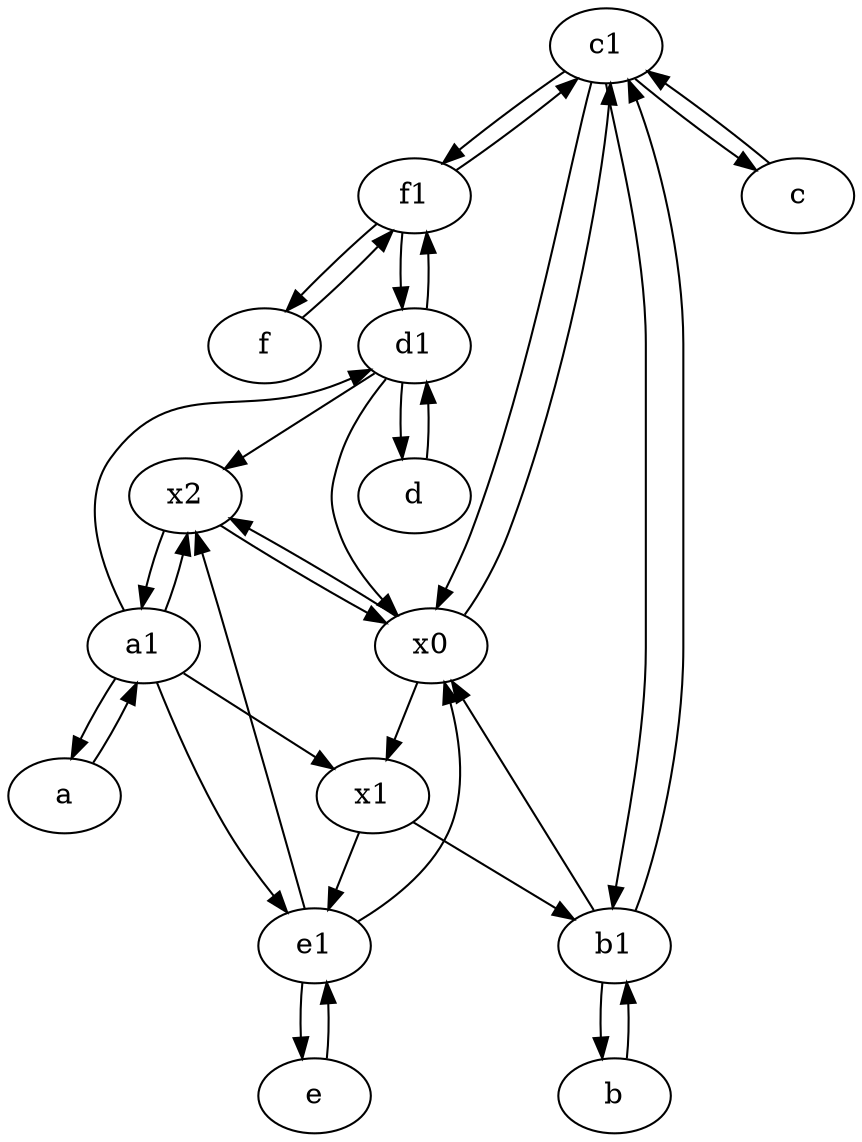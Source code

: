 digraph  {
	c1 [pos="30,15!"];
	e1 [pos="25,45!"];
	f1;
	x2;
	x0;
	d [pos="20,30!"];
	x1;
	b1 [pos="45,20!"];
	c [pos="20,10!"];
	a [pos="40,10!"];
	f [pos="15,45!"];
	b [pos="50,20!"];
	e [pos="30,50!"];
	a1 [pos="40,15!"];
	d1 [pos="25,30!"];
	a1 -> x1;
	d1 -> f1;
	e1 -> e;
	x1 -> b1;
	a -> a1;
	b1 -> c1;
	a1 -> a;
	x2 -> x0;
	e1 -> x0;
	c1 -> b1;
	d1 -> x0;
	x2 -> a1;
	d1 -> x2;
	b1 -> b;
	c -> c1;
	c1 -> f1;
	a1 -> e1;
	a1 -> x2;
	d -> d1;
	f -> f1;
	x1 -> e1;
	d1 -> d;
	x0 -> c1;
	c1 -> x0;
	e -> e1;
	b1 -> x0;
	x0 -> x2;
	c1 -> c;
	e1 -> x2;
	f1 -> f;
	a1 -> d1;
	x0 -> x1;
	f1 -> d1;
	b -> b1;
	f1 -> c1;

	}